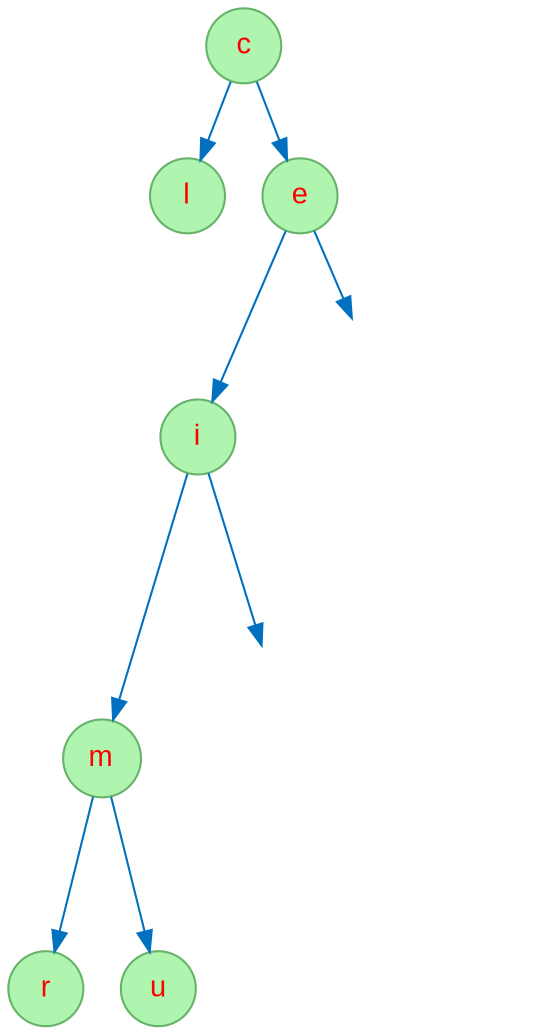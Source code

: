 digraph "Seq-murciel" {
node [fontname="Arial", fontcolor=red, shape=circle, style=filled, color="#66B268", fillcolor="#AFF4AF" ];
edge [color = "#0070BF"];
205797316 [label="c"];
205797316 -> 1128032093;
1128032093 [label="l"];
205797316 -> 1066516207;
1066516207 [label="e"];
1066516207 -> 780237624;
780237624 [label="i"];
780237624 -> 2128227771;
2128227771 [label="m"];
2128227771 -> 1702297201;
1702297201 [label="r"];
2128227771 -> 1896277646;
1896277646 [label="u"];
l780237624 [style=invis];
780237624 -> l780237624;
l1066516207 [style=invis];
1066516207 -> l1066516207;
}

